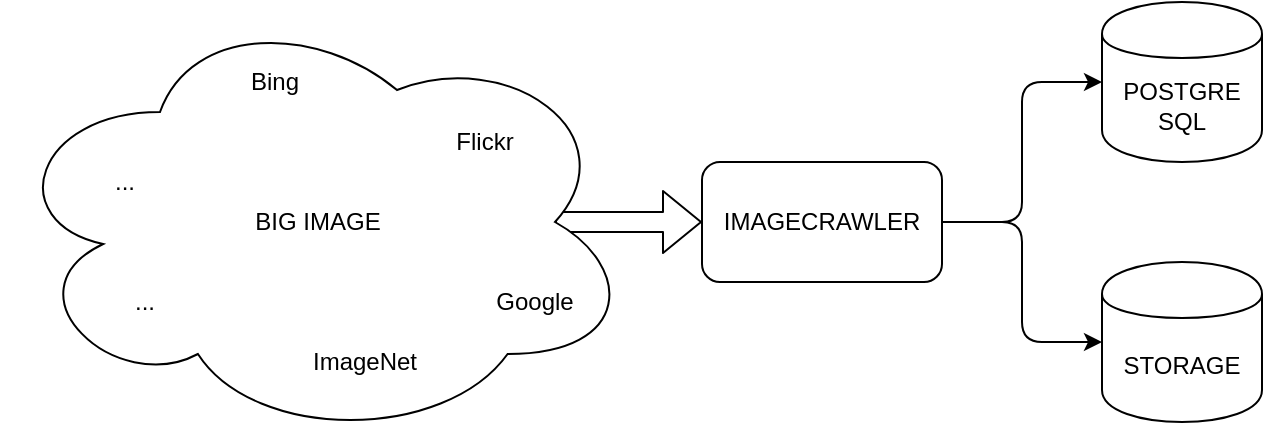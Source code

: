 <mxfile version="14.2.4" type="embed">
    <diagram id="6hGFLwfOUW9BJ-s0fimq" name="Page-1">
        <mxGraphModel dx="950" dy="464" grid="1" gridSize="10" guides="1" tooltips="1" connect="1" arrows="1" fold="1" page="1" pageScale="1" pageWidth="827" pageHeight="1169" math="0" shadow="0">
            <root>
                <mxCell id="0"/>
                <mxCell id="1" parent="0"/>
                <mxCell id="15" value="" style="shape=flexArrow;endArrow=classic;html=1;entryX=0;entryY=0.5;entryDx=0;entryDy=0;exitX=0.875;exitY=0.5;exitDx=0;exitDy=0;exitPerimeter=0;" parent="1" source="5" target="12" edge="1">
                    <mxGeometry width="50" height="50" relative="1" as="geometry">
                        <mxPoint x="390" y="280" as="sourcePoint"/>
                        <mxPoint x="610" y="360" as="targetPoint"/>
                    </mxGeometry>
                </mxCell>
                <mxCell id="5" value="BIG IMAGE" style="ellipse;shape=cloud;whiteSpace=wrap;html=1;" parent="1" vertex="1">
                    <mxGeometry x="40" y="40" width="316" height="220" as="geometry"/>
                </mxCell>
                <mxCell id="6" value="&lt;span&gt;Bing&lt;/span&gt;" style="text;html=1;align=center;verticalAlign=middle;resizable=0;points=[];autosize=1;" parent="1" vertex="1">
                    <mxGeometry x="156" y="70" width="40" height="20" as="geometry"/>
                </mxCell>
                <mxCell id="7" value="&lt;span&gt;Google&lt;/span&gt;" style="text;html=1;align=center;verticalAlign=middle;resizable=0;points=[];autosize=1;" parent="1" vertex="1">
                    <mxGeometry x="281" y="180" width="50" height="20" as="geometry"/>
                </mxCell>
                <mxCell id="8" value="&lt;span&gt;ImageNet&lt;/span&gt;" style="text;html=1;align=center;verticalAlign=middle;resizable=0;points=[];autosize=1;" parent="1" vertex="1">
                    <mxGeometry x="186" y="210" width="70" height="20" as="geometry"/>
                </mxCell>
                <mxCell id="9" value="&lt;span&gt;...&lt;/span&gt;" style="text;html=1;align=center;verticalAlign=middle;resizable=0;points=[];autosize=1;" parent="1" vertex="1">
                    <mxGeometry x="96" y="180" width="30" height="20" as="geometry"/>
                </mxCell>
                <mxCell id="10" value="&lt;span&gt;Flickr&lt;/span&gt;" style="text;html=1;align=center;verticalAlign=middle;resizable=0;points=[];autosize=1;" parent="1" vertex="1">
                    <mxGeometry x="261" y="100" width="40" height="20" as="geometry"/>
                </mxCell>
                <mxCell id="11" value="&lt;span&gt;...&lt;/span&gt;" style="text;html=1;align=center;verticalAlign=middle;resizable=0;points=[];autosize=1;" parent="1" vertex="1">
                    <mxGeometry x="86" y="120" width="30" height="20" as="geometry"/>
                </mxCell>
                <mxCell id="12" value="IMAGECRAWLER" style="rounded=1;whiteSpace=wrap;html=1;" parent="1" vertex="1">
                    <mxGeometry x="390" y="120" width="120" height="60" as="geometry"/>
                </mxCell>
                <mxCell id="13" value="&lt;span&gt;POSTGRE&lt;br&gt;SQL&lt;/span&gt;" style="shape=cylinder;whiteSpace=wrap;html=1;boundedLbl=1;backgroundOutline=1;" parent="1" vertex="1">
                    <mxGeometry x="590" y="40" width="80" height="80" as="geometry"/>
                </mxCell>
                <mxCell id="18" value="" style="edgeStyle=elbowEdgeStyle;elbow=horizontal;endArrow=classic;html=1;exitX=1;exitY=0.5;exitDx=0;exitDy=0;entryX=0;entryY=0.5;entryDx=0;entryDy=0;" parent="1" source="12" edge="1" target="29">
                    <mxGeometry width="50" height="50" relative="1" as="geometry">
                        <mxPoint x="480" y="430" as="sourcePoint"/>
                        <mxPoint x="590" y="210" as="targetPoint"/>
                    </mxGeometry>
                </mxCell>
                <mxCell id="25" value="" style="edgeStyle=elbowEdgeStyle;elbow=horizontal;endArrow=classic;html=1;entryX=0;entryY=0.5;entryDx=0;entryDy=0;" parent="1" target="13" edge="1">
                    <mxGeometry width="50" height="50" relative="1" as="geometry">
                        <mxPoint x="510" y="150" as="sourcePoint"/>
                        <mxPoint x="560" y="40" as="targetPoint"/>
                    </mxGeometry>
                </mxCell>
                <mxCell id="29" value="STORAGE" style="shape=cylinder;whiteSpace=wrap;html=1;boundedLbl=1;backgroundOutline=1;" parent="1" vertex="1">
                    <mxGeometry x="590" y="170" width="80" height="80" as="geometry"/>
                </mxCell>
            </root>
        </mxGraphModel>
    </diagram>
</mxfile>